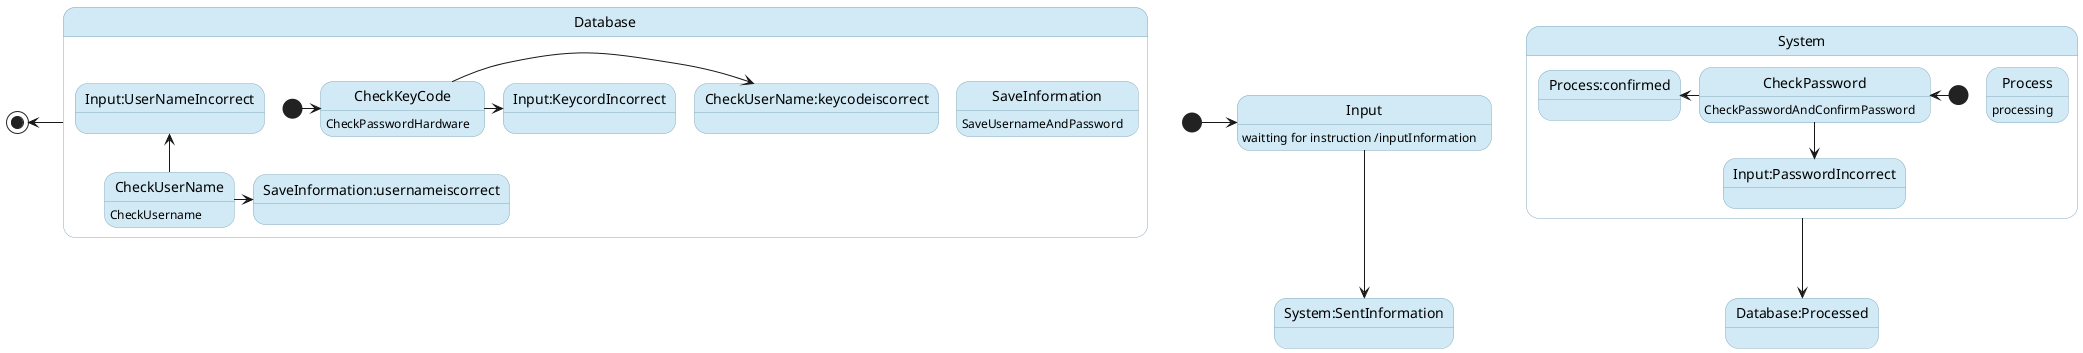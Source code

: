@startuml SignUp
skinparam state {
  StartColor #394856
  EndColor #394856
  BackgroundColor #d1eaf5
  BackgroundColor<<Warning>> #394856
  BorderColor #87acbe
  FontName Impact
}
[*]->Input
Input:waitting for instruction /inputInformation
Input-->System:SentInformation
state System{
  [*]-left->CheckPassword
  CheckPassword:CheckPasswordAndConfirmPassword
  CheckPassword-->Input:PasswordIncorrect
  CheckPassword-left->Process:confirmed
  Process:processing
}
System-->Database:Processed
 state Database{
     [*]->CheckKeyCode
     CheckKeyCode:CheckPasswordHardware
     CheckKeyCode->CheckUserName:keycodeiscorrect
     CheckKeyCode->Input:KeycordIncorrect
     CheckUserName:CheckUsername
     CheckUserName-up->Input:UserNameIncorrect
     CheckUserName->SaveInformation:usernameiscorrect
     SaveInformation:SaveUsernameAndPassword
 }
 Database-left->[*]

 
    


@enduml